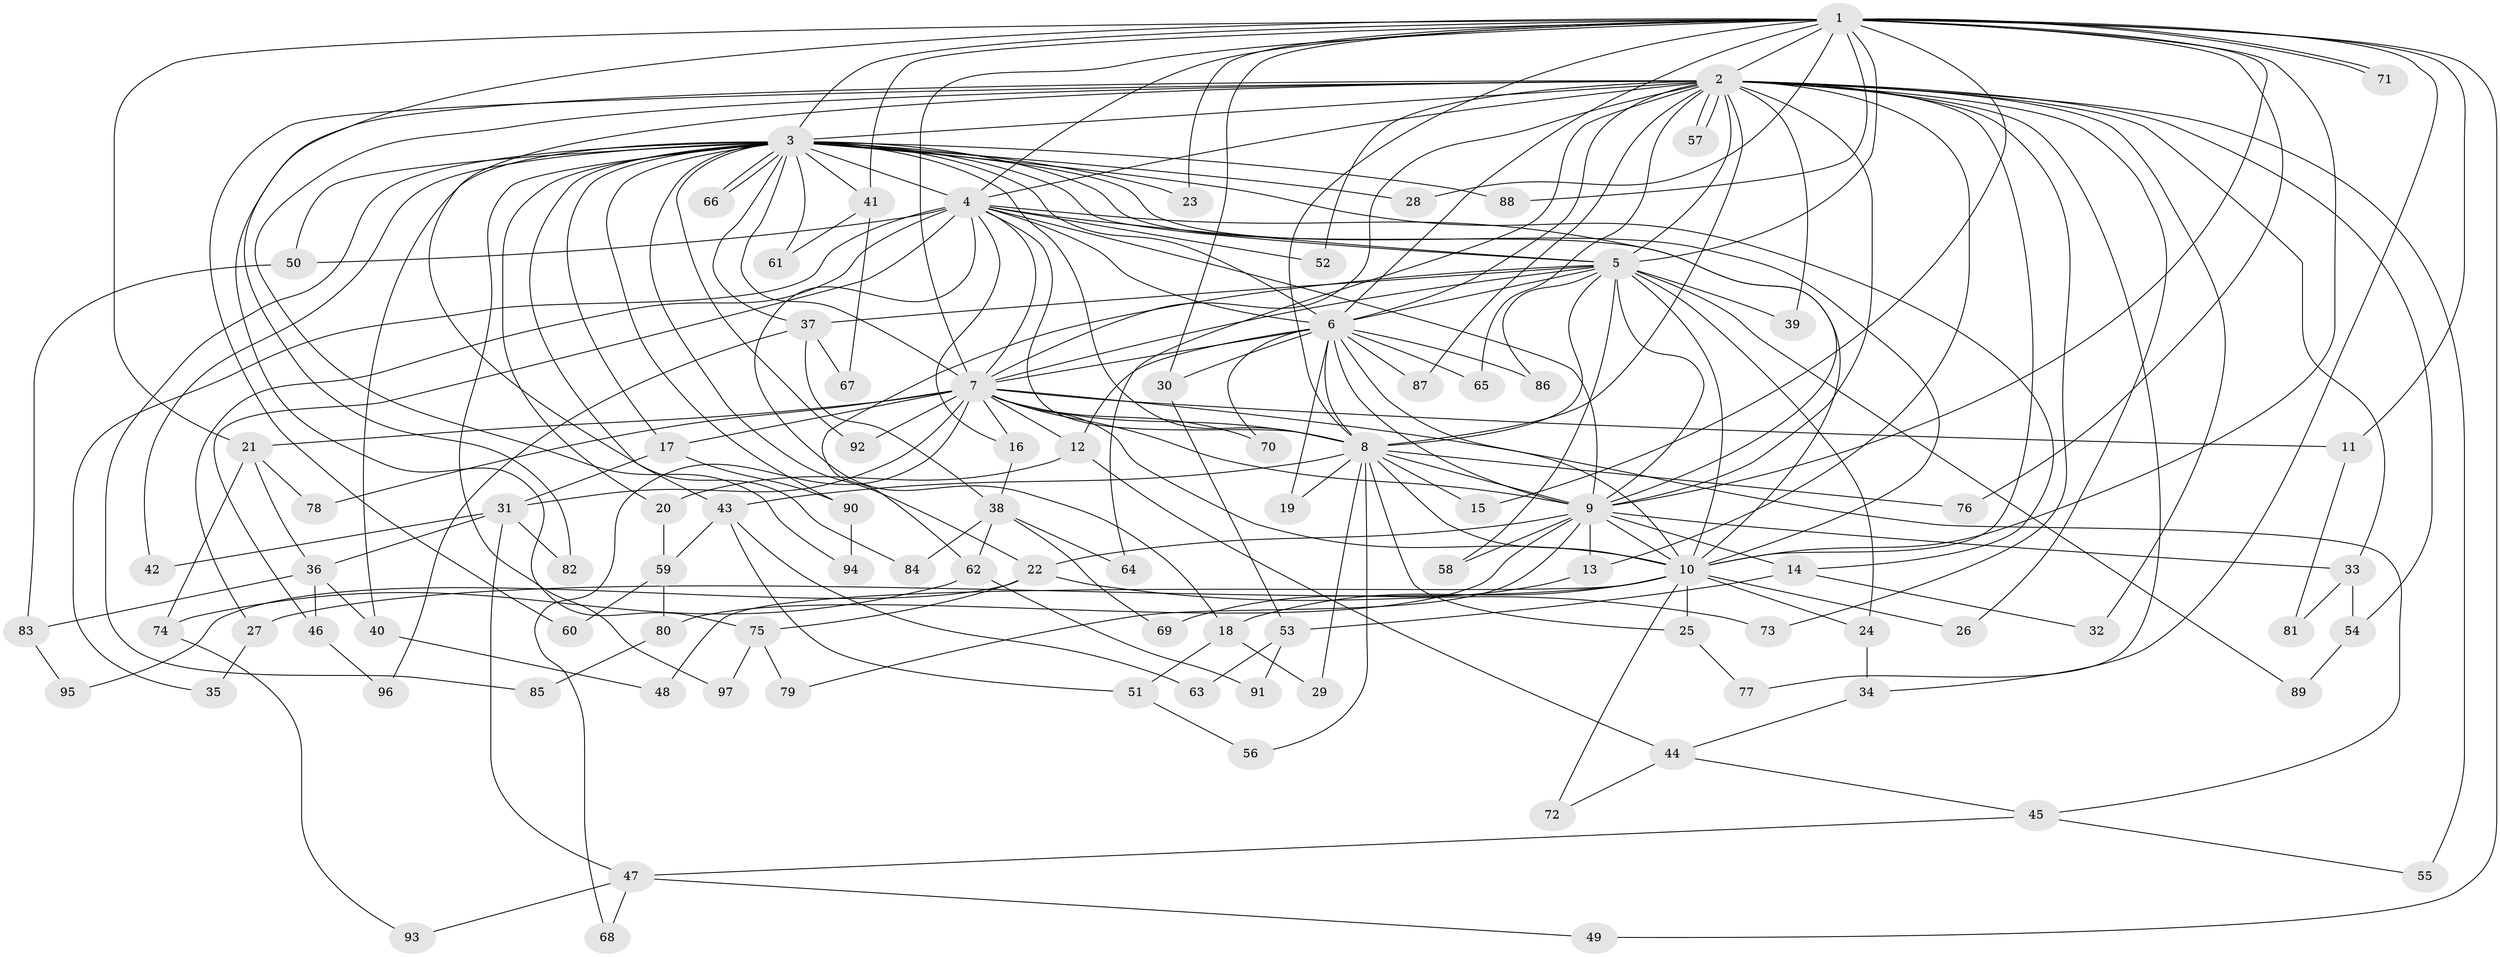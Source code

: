 // Generated by graph-tools (version 1.1) at 2025/35/03/09/25 02:35:12]
// undirected, 97 vertices, 219 edges
graph export_dot {
graph [start="1"]
  node [color=gray90,style=filled];
  1;
  2;
  3;
  4;
  5;
  6;
  7;
  8;
  9;
  10;
  11;
  12;
  13;
  14;
  15;
  16;
  17;
  18;
  19;
  20;
  21;
  22;
  23;
  24;
  25;
  26;
  27;
  28;
  29;
  30;
  31;
  32;
  33;
  34;
  35;
  36;
  37;
  38;
  39;
  40;
  41;
  42;
  43;
  44;
  45;
  46;
  47;
  48;
  49;
  50;
  51;
  52;
  53;
  54;
  55;
  56;
  57;
  58;
  59;
  60;
  61;
  62;
  63;
  64;
  65;
  66;
  67;
  68;
  69;
  70;
  71;
  72;
  73;
  74;
  75;
  76;
  77;
  78;
  79;
  80;
  81;
  82;
  83;
  84;
  85;
  86;
  87;
  88;
  89;
  90;
  91;
  92;
  93;
  94;
  95;
  96;
  97;
  1 -- 2;
  1 -- 3;
  1 -- 4;
  1 -- 5;
  1 -- 6;
  1 -- 7;
  1 -- 8;
  1 -- 9;
  1 -- 10;
  1 -- 11;
  1 -- 15;
  1 -- 21;
  1 -- 23;
  1 -- 28;
  1 -- 30;
  1 -- 34;
  1 -- 41;
  1 -- 49;
  1 -- 71;
  1 -- 71;
  1 -- 76;
  1 -- 82;
  1 -- 88;
  2 -- 3;
  2 -- 4;
  2 -- 5;
  2 -- 6;
  2 -- 7;
  2 -- 8;
  2 -- 9;
  2 -- 10;
  2 -- 13;
  2 -- 26;
  2 -- 32;
  2 -- 33;
  2 -- 39;
  2 -- 52;
  2 -- 54;
  2 -- 55;
  2 -- 57;
  2 -- 57;
  2 -- 60;
  2 -- 64;
  2 -- 65;
  2 -- 73;
  2 -- 75;
  2 -- 77;
  2 -- 84;
  2 -- 87;
  2 -- 94;
  3 -- 4;
  3 -- 5;
  3 -- 6;
  3 -- 7;
  3 -- 8;
  3 -- 9;
  3 -- 10;
  3 -- 14;
  3 -- 17;
  3 -- 20;
  3 -- 22;
  3 -- 23;
  3 -- 28;
  3 -- 37;
  3 -- 40;
  3 -- 41;
  3 -- 42;
  3 -- 43;
  3 -- 50;
  3 -- 61;
  3 -- 66;
  3 -- 66;
  3 -- 85;
  3 -- 88;
  3 -- 90;
  3 -- 92;
  3 -- 97;
  4 -- 5;
  4 -- 6;
  4 -- 7;
  4 -- 8;
  4 -- 9;
  4 -- 10;
  4 -- 16;
  4 -- 18;
  4 -- 27;
  4 -- 35;
  4 -- 46;
  4 -- 50;
  4 -- 52;
  5 -- 6;
  5 -- 7;
  5 -- 8;
  5 -- 9;
  5 -- 10;
  5 -- 24;
  5 -- 37;
  5 -- 39;
  5 -- 58;
  5 -- 62;
  5 -- 86;
  5 -- 89;
  6 -- 7;
  6 -- 8;
  6 -- 9;
  6 -- 10;
  6 -- 12;
  6 -- 19;
  6 -- 30;
  6 -- 65;
  6 -- 70;
  6 -- 86;
  6 -- 87;
  7 -- 8;
  7 -- 9;
  7 -- 10;
  7 -- 11;
  7 -- 12;
  7 -- 16;
  7 -- 17;
  7 -- 21;
  7 -- 31;
  7 -- 45;
  7 -- 68;
  7 -- 70;
  7 -- 78;
  7 -- 92;
  8 -- 9;
  8 -- 10;
  8 -- 15;
  8 -- 19;
  8 -- 25;
  8 -- 29;
  8 -- 43;
  8 -- 56;
  8 -- 76;
  9 -- 10;
  9 -- 13;
  9 -- 14;
  9 -- 22;
  9 -- 33;
  9 -- 58;
  9 -- 79;
  9 -- 80;
  10 -- 18;
  10 -- 24;
  10 -- 25;
  10 -- 26;
  10 -- 27;
  10 -- 48;
  10 -- 72;
  11 -- 81;
  12 -- 20;
  12 -- 44;
  13 -- 69;
  14 -- 32;
  14 -- 53;
  16 -- 38;
  17 -- 31;
  17 -- 90;
  18 -- 29;
  18 -- 51;
  20 -- 59;
  21 -- 36;
  21 -- 74;
  21 -- 78;
  22 -- 73;
  22 -- 75;
  22 -- 95;
  24 -- 34;
  25 -- 77;
  27 -- 35;
  30 -- 53;
  31 -- 36;
  31 -- 42;
  31 -- 47;
  31 -- 82;
  33 -- 54;
  33 -- 81;
  34 -- 44;
  36 -- 40;
  36 -- 46;
  36 -- 83;
  37 -- 38;
  37 -- 67;
  37 -- 96;
  38 -- 62;
  38 -- 64;
  38 -- 69;
  38 -- 84;
  40 -- 48;
  41 -- 61;
  41 -- 67;
  43 -- 51;
  43 -- 59;
  43 -- 63;
  44 -- 45;
  44 -- 72;
  45 -- 47;
  45 -- 55;
  46 -- 96;
  47 -- 49;
  47 -- 68;
  47 -- 93;
  50 -- 83;
  51 -- 56;
  53 -- 63;
  53 -- 91;
  54 -- 89;
  59 -- 60;
  59 -- 80;
  62 -- 74;
  62 -- 91;
  74 -- 93;
  75 -- 79;
  75 -- 97;
  80 -- 85;
  83 -- 95;
  90 -- 94;
}
